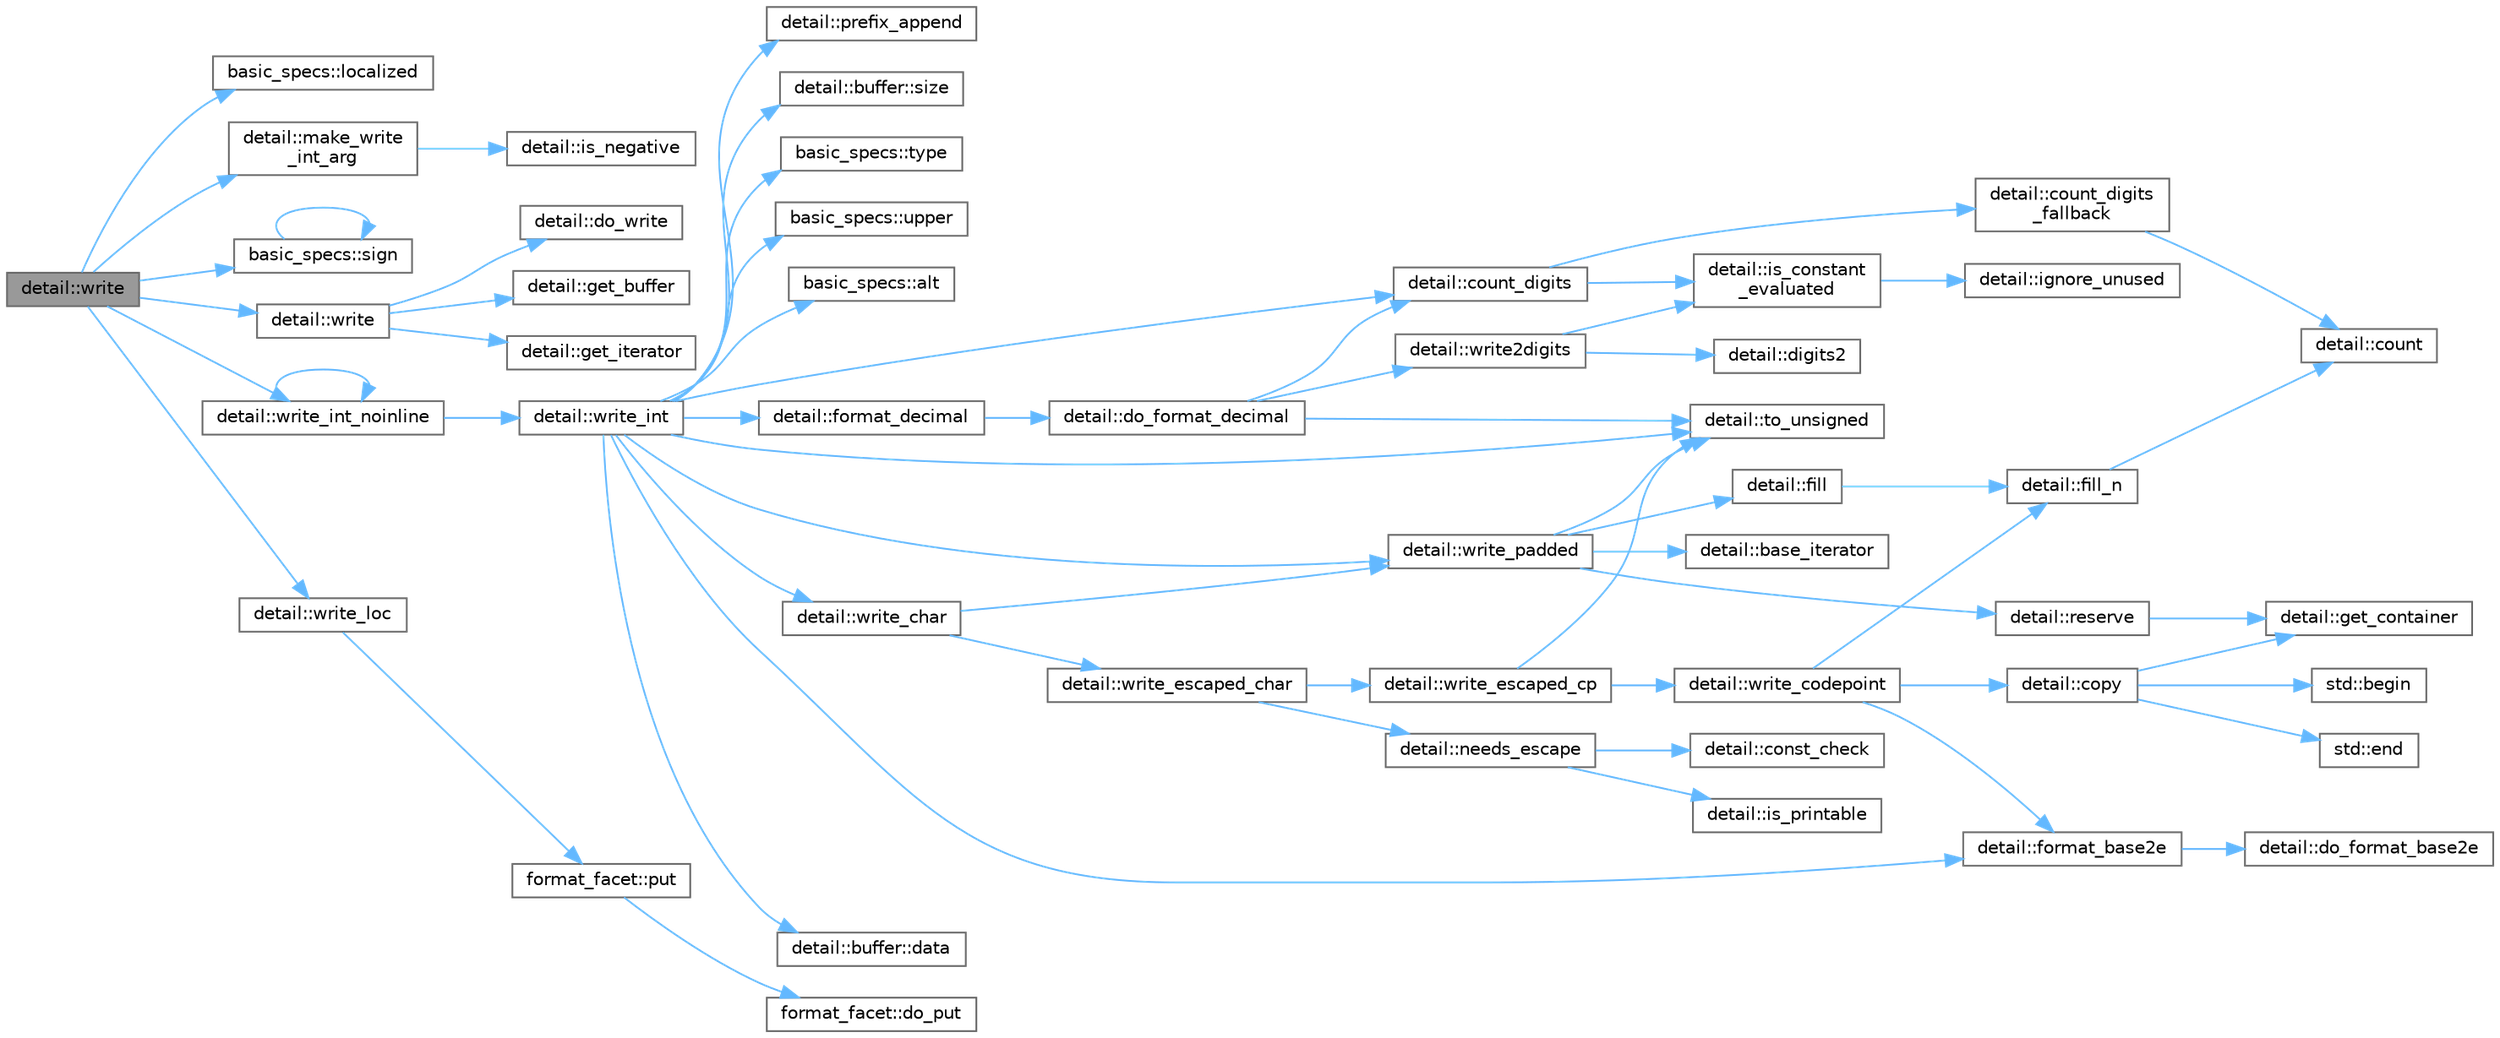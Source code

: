 digraph "detail::write"
{
 // LATEX_PDF_SIZE
  bgcolor="transparent";
  edge [fontname=Helvetica,fontsize=10,labelfontname=Helvetica,labelfontsize=10];
  node [fontname=Helvetica,fontsize=10,shape=box,height=0.2,width=0.4];
  rankdir="LR";
  Node1 [id="Node000001",label="detail::write",height=0.2,width=0.4,color="gray40", fillcolor="grey60", style="filled", fontcolor="black",tooltip=" "];
  Node1 -> Node2 [id="edge1_Node000001_Node000002",color="steelblue1",style="solid",tooltip=" "];
  Node2 [id="Node000002",label="basic_specs::localized",height=0.2,width=0.4,color="grey40", fillcolor="white", style="filled",URL="$classbasic__specs.html#a700f8055a08c9202a43f3207d46c6035",tooltip=" "];
  Node1 -> Node3 [id="edge2_Node000001_Node000003",color="steelblue1",style="solid",tooltip=" "];
  Node3 [id="Node000003",label="detail::make_write\l_int_arg",height=0.2,width=0.4,color="grey40", fillcolor="white", style="filled",URL="$namespacedetail.html#a478d668e4109e0961adaef0f2240a774",tooltip=" "];
  Node3 -> Node4 [id="edge3_Node000003_Node000004",color="steelblue1",style="solid",tooltip=" "];
  Node4 [id="Node000004",label="detail::is_negative",height=0.2,width=0.4,color="grey40", fillcolor="white", style="filled",URL="$namespacedetail.html#ad066261eea6878e8474f069668e9a592",tooltip=" "];
  Node1 -> Node5 [id="edge4_Node000001_Node000005",color="steelblue1",style="solid",tooltip=" "];
  Node5 [id="Node000005",label="basic_specs::sign",height=0.2,width=0.4,color="grey40", fillcolor="white", style="filled",URL="$classbasic__specs.html#a380e6ff33a8ae05e3ef479bf95696ad2",tooltip=" "];
  Node5 -> Node5 [id="edge5_Node000005_Node000005",color="steelblue1",style="solid",tooltip=" "];
  Node1 -> Node6 [id="edge6_Node000001_Node000006",color="steelblue1",style="solid",tooltip=" "];
  Node6 [id="Node000006",label="detail::write",height=0.2,width=0.4,color="grey40", fillcolor="white", style="filled",URL="$namespacedetail.html#a29dacf26eedc9e3575fb57329a5ca0a3",tooltip=" "];
  Node6 -> Node7 [id="edge7_Node000006_Node000007",color="steelblue1",style="solid",tooltip=" "];
  Node7 [id="Node000007",label="detail::do_write",height=0.2,width=0.4,color="grey40", fillcolor="white", style="filled",URL="$namespacedetail.html#a5007cc441bd246a9096070c10d1ea683",tooltip=" "];
  Node6 -> Node8 [id="edge8_Node000006_Node000008",color="steelblue1",style="solid",tooltip=" "];
  Node8 [id="Node000008",label="detail::get_buffer",height=0.2,width=0.4,color="grey40", fillcolor="white", style="filled",URL="$namespacedetail.html#ad803bb19df422bc4c4f92d75c7564437",tooltip=" "];
  Node6 -> Node9 [id="edge9_Node000006_Node000009",color="steelblue1",style="solid",tooltip=" "];
  Node9 [id="Node000009",label="detail::get_iterator",height=0.2,width=0.4,color="grey40", fillcolor="white", style="filled",URL="$namespacedetail.html#a05e3e231207d3f28f83261c2e7ad2fe5",tooltip=" "];
  Node1 -> Node10 [id="edge10_Node000001_Node000010",color="steelblue1",style="solid",tooltip=" "];
  Node10 [id="Node000010",label="detail::write_int_noinline",height=0.2,width=0.4,color="grey40", fillcolor="white", style="filled",URL="$namespacedetail.html#a0909fa61ae89d11ef2c856a2b0adde8c",tooltip=" "];
  Node10 -> Node11 [id="edge11_Node000010_Node000011",color="steelblue1",style="solid",tooltip=" "];
  Node11 [id="Node000011",label="detail::write_int",height=0.2,width=0.4,color="grey40", fillcolor="white", style="filled",URL="$namespacedetail.html#a53f64cca161818cc3e0d8ebce2a36335",tooltip=" "];
  Node11 -> Node12 [id="edge12_Node000011_Node000012",color="steelblue1",style="solid",tooltip=" "];
  Node12 [id="Node000012",label="basic_specs::alt",height=0.2,width=0.4,color="grey40", fillcolor="white", style="filled",URL="$classbasic__specs.html#aba82b10e634cd4cf7a2d107efc8269c8",tooltip=" "];
  Node11 -> Node13 [id="edge13_Node000011_Node000013",color="steelblue1",style="solid",tooltip=" "];
  Node13 [id="Node000013",label="detail::count_digits",height=0.2,width=0.4,color="grey40", fillcolor="white", style="filled",URL="$namespacedetail.html#ae970ad8cf6b25d7896f788089ca1b0eb",tooltip=" "];
  Node13 -> Node14 [id="edge14_Node000013_Node000014",color="steelblue1",style="solid",tooltip=" "];
  Node14 [id="Node000014",label="detail::count_digits\l_fallback",height=0.2,width=0.4,color="grey40", fillcolor="white", style="filled",URL="$namespacedetail.html#a300bc96ee936e9f6ef3565c8dff68a72",tooltip=" "];
  Node14 -> Node15 [id="edge15_Node000014_Node000015",color="steelblue1",style="solid",tooltip=" "];
  Node15 [id="Node000015",label="detail::count",height=0.2,width=0.4,color="grey40", fillcolor="white", style="filled",URL="$namespacedetail.html#adecb5dbdc5faeb0d252ab0f4cb92c8a9",tooltip=" "];
  Node13 -> Node16 [id="edge16_Node000013_Node000016",color="steelblue1",style="solid",tooltip=" "];
  Node16 [id="Node000016",label="detail::is_constant\l_evaluated",height=0.2,width=0.4,color="grey40", fillcolor="white", style="filled",URL="$namespacedetail.html#a75ed2634319883d038944529dbb954e2",tooltip=" "];
  Node16 -> Node17 [id="edge17_Node000016_Node000017",color="steelblue1",style="solid",tooltip=" "];
  Node17 [id="Node000017",label="detail::ignore_unused",height=0.2,width=0.4,color="grey40", fillcolor="white", style="filled",URL="$namespacedetail.html#a1fe84ebaf96215ce0665d95b3124c2df",tooltip=" "];
  Node11 -> Node18 [id="edge18_Node000011_Node000018",color="steelblue1",style="solid",tooltip=" "];
  Node18 [id="Node000018",label="detail::buffer::data",height=0.2,width=0.4,color="grey40", fillcolor="white", style="filled",URL="$classdetail_1_1buffer.html#aeb33e0a2d2be2bbca9e0236c148089c8",tooltip="Returns a pointer to the buffer data (not null-terminated)."];
  Node11 -> Node19 [id="edge19_Node000011_Node000019",color="steelblue1",style="solid",tooltip=" "];
  Node19 [id="Node000019",label="detail::format_base2e",height=0.2,width=0.4,color="grey40", fillcolor="white", style="filled",URL="$namespacedetail.html#ab088b92fe8fb376bc5ed34ac7a937d85",tooltip=" "];
  Node19 -> Node20 [id="edge20_Node000019_Node000020",color="steelblue1",style="solid",tooltip=" "];
  Node20 [id="Node000020",label="detail::do_format_base2e",height=0.2,width=0.4,color="grey40", fillcolor="white", style="filled",URL="$namespacedetail.html#a0cead3100599e5928b33fe60ec13838e",tooltip=" "];
  Node11 -> Node21 [id="edge21_Node000011_Node000021",color="steelblue1",style="solid",tooltip=" "];
  Node21 [id="Node000021",label="detail::format_decimal",height=0.2,width=0.4,color="grey40", fillcolor="white", style="filled",URL="$namespacedetail.html#af04e9c0225b4d7ed82a9c1d946319a3f",tooltip=" "];
  Node21 -> Node22 [id="edge22_Node000021_Node000022",color="steelblue1",style="solid",tooltip=" "];
  Node22 [id="Node000022",label="detail::do_format_decimal",height=0.2,width=0.4,color="grey40", fillcolor="white", style="filled",URL="$namespacedetail.html#ae25db05d115230b68094fc27377a987a",tooltip=" "];
  Node22 -> Node13 [id="edge23_Node000022_Node000013",color="steelblue1",style="solid",tooltip=" "];
  Node22 -> Node23 [id="edge24_Node000022_Node000023",color="steelblue1",style="solid",tooltip=" "];
  Node23 [id="Node000023",label="detail::to_unsigned",height=0.2,width=0.4,color="grey40", fillcolor="white", style="filled",URL="$namespacedetail.html#a4855e668246c731a97484efc329f2aac",tooltip=" "];
  Node22 -> Node24 [id="edge25_Node000022_Node000024",color="steelblue1",style="solid",tooltip=" "];
  Node24 [id="Node000024",label="detail::write2digits",height=0.2,width=0.4,color="grey40", fillcolor="white", style="filled",URL="$namespacedetail.html#ade16648d662a4c70e2500ae74ef7e671",tooltip=" "];
  Node24 -> Node25 [id="edge26_Node000024_Node000025",color="steelblue1",style="solid",tooltip=" "];
  Node25 [id="Node000025",label="detail::digits2",height=0.2,width=0.4,color="grey40", fillcolor="white", style="filled",URL="$namespacedetail.html#a6c4f7c079b8675a87a24a7cf0821c067",tooltip=" "];
  Node24 -> Node16 [id="edge27_Node000024_Node000016",color="steelblue1",style="solid",tooltip=" "];
  Node11 -> Node26 [id="edge28_Node000011_Node000026",color="steelblue1",style="solid",tooltip=" "];
  Node26 [id="Node000026",label="detail::prefix_append",height=0.2,width=0.4,color="grey40", fillcolor="white", style="filled",URL="$namespacedetail.html#a2a7a1f74b30af3e736df902c14733752",tooltip=" "];
  Node11 -> Node27 [id="edge29_Node000011_Node000027",color="steelblue1",style="solid",tooltip=" "];
  Node27 [id="Node000027",label="detail::buffer::size",height=0.2,width=0.4,color="grey40", fillcolor="white", style="filled",URL="$classdetail_1_1buffer.html#a8685285932360c284d19003fc4ba3edc",tooltip="Returns the size of this buffer."];
  Node11 -> Node23 [id="edge30_Node000011_Node000023",color="steelblue1",style="solid",tooltip=" "];
  Node11 -> Node28 [id="edge31_Node000011_Node000028",color="steelblue1",style="solid",tooltip=" "];
  Node28 [id="Node000028",label="basic_specs::type",height=0.2,width=0.4,color="grey40", fillcolor="white", style="filled",URL="$classbasic__specs.html#ab451ba98e651e28feab471f1871f1e5c",tooltip=" "];
  Node11 -> Node29 [id="edge32_Node000011_Node000029",color="steelblue1",style="solid",tooltip=" "];
  Node29 [id="Node000029",label="basic_specs::upper",height=0.2,width=0.4,color="grey40", fillcolor="white", style="filled",URL="$classbasic__specs.html#a833c72e9e4eca49a0ed1dca7caf0ce5d",tooltip=" "];
  Node11 -> Node30 [id="edge33_Node000011_Node000030",color="steelblue1",style="solid",tooltip=" "];
  Node30 [id="Node000030",label="detail::write_char",height=0.2,width=0.4,color="grey40", fillcolor="white", style="filled",URL="$namespacedetail.html#ab0aae7ee7bba24d57deb4b504354ecff",tooltip=" "];
  Node30 -> Node31 [id="edge34_Node000030_Node000031",color="steelblue1",style="solid",tooltip=" "];
  Node31 [id="Node000031",label="detail::write_escaped_char",height=0.2,width=0.4,color="grey40", fillcolor="white", style="filled",URL="$namespacedetail.html#a7caf37727bc2eb60a5699cea1a3ee573",tooltip=" "];
  Node31 -> Node32 [id="edge35_Node000031_Node000032",color="steelblue1",style="solid",tooltip=" "];
  Node32 [id="Node000032",label="detail::needs_escape",height=0.2,width=0.4,color="grey40", fillcolor="white", style="filled",URL="$namespacedetail.html#ab31cdd3925ccf6312ab598b0a05e9438",tooltip=" "];
  Node32 -> Node33 [id="edge36_Node000032_Node000033",color="steelblue1",style="solid",tooltip=" "];
  Node33 [id="Node000033",label="detail::const_check",height=0.2,width=0.4,color="grey40", fillcolor="white", style="filled",URL="$namespacedetail.html#a8a0f6a5093c0390e04f2d2091e0a42e0",tooltip=" "];
  Node32 -> Node34 [id="edge37_Node000032_Node000034",color="steelblue1",style="solid",tooltip=" "];
  Node34 [id="Node000034",label="detail::is_printable",height=0.2,width=0.4,color="grey40", fillcolor="white", style="filled",URL="$namespacedetail.html#ac3df1e29ebde78440f3595e480065a59",tooltip=" "];
  Node31 -> Node35 [id="edge38_Node000031_Node000035",color="steelblue1",style="solid",tooltip=" "];
  Node35 [id="Node000035",label="detail::write_escaped_cp",height=0.2,width=0.4,color="grey40", fillcolor="white", style="filled",URL="$namespacedetail.html#aa81687180342a81e3aba60a89114c326",tooltip=" "];
  Node35 -> Node23 [id="edge39_Node000035_Node000023",color="steelblue1",style="solid",tooltip=" "];
  Node35 -> Node36 [id="edge40_Node000035_Node000036",color="steelblue1",style="solid",tooltip=" "];
  Node36 [id="Node000036",label="detail::write_codepoint",height=0.2,width=0.4,color="grey40", fillcolor="white", style="filled",URL="$namespacedetail.html#ab3ecf21157a9e97d57bdce2bdc50460c",tooltip=" "];
  Node36 -> Node37 [id="edge41_Node000036_Node000037",color="steelblue1",style="solid",tooltip=" "];
  Node37 [id="Node000037",label="detail::copy",height=0.2,width=0.4,color="grey40", fillcolor="white", style="filled",URL="$namespacedetail.html#a99c9eb385532e77a130cab09c2e4bb4a",tooltip=" "];
  Node37 -> Node38 [id="edge42_Node000037_Node000038",color="steelblue1",style="solid",tooltip=" "];
  Node38 [id="Node000038",label="std::begin",height=0.2,width=0.4,color="grey40", fillcolor="white", style="filled",URL="$namespacestd.html#aec76fc52a775d29bc4058c8e1405045a",tooltip=" "];
  Node37 -> Node39 [id="edge43_Node000037_Node000039",color="steelblue1",style="solid",tooltip=" "];
  Node39 [id="Node000039",label="std::end",height=0.2,width=0.4,color="grey40", fillcolor="white", style="filled",URL="$namespacestd.html#a35f71a4c49ddf38bb590177e3a4b2598",tooltip=" "];
  Node37 -> Node40 [id="edge44_Node000037_Node000040",color="steelblue1",style="solid",tooltip=" "];
  Node40 [id="Node000040",label="detail::get_container",height=0.2,width=0.4,color="grey40", fillcolor="white", style="filled",URL="$namespacedetail.html#af62b8ecae06b01578e2c0cca738f3cf4",tooltip=" "];
  Node36 -> Node41 [id="edge45_Node000036_Node000041",color="steelblue1",style="solid",tooltip=" "];
  Node41 [id="Node000041",label="detail::fill_n",height=0.2,width=0.4,color="grey40", fillcolor="white", style="filled",URL="$namespacedetail.html#a818b390bd30ad25b638f7b067cb50f15",tooltip=" "];
  Node41 -> Node15 [id="edge46_Node000041_Node000015",color="steelblue1",style="solid",tooltip=" "];
  Node36 -> Node19 [id="edge47_Node000036_Node000019",color="steelblue1",style="solid",tooltip=" "];
  Node30 -> Node42 [id="edge48_Node000030_Node000042",color="steelblue1",style="solid",tooltip=" "];
  Node42 [id="Node000042",label="detail::write_padded",height=0.2,width=0.4,color="grey40", fillcolor="white", style="filled",URL="$namespacedetail.html#a0eaaee0f61fbc947ad6faa742d576f71",tooltip=" "];
  Node42 -> Node43 [id="edge49_Node000042_Node000043",color="steelblue1",style="solid",tooltip=" "];
  Node43 [id="Node000043",label="detail::base_iterator",height=0.2,width=0.4,color="grey40", fillcolor="white", style="filled",URL="$namespacedetail.html#a5413910b6166f972a59eff4e9a8613ce",tooltip=" "];
  Node42 -> Node44 [id="edge50_Node000042_Node000044",color="steelblue1",style="solid",tooltip=" "];
  Node44 [id="Node000044",label="detail::fill",height=0.2,width=0.4,color="grey40", fillcolor="white", style="filled",URL="$namespacedetail.html#a9696d7d396b733f3cbe7b85806ef97ca",tooltip=" "];
  Node44 -> Node41 [id="edge51_Node000044_Node000041",color="steelblue1",style="solid",tooltip=" "];
  Node42 -> Node45 [id="edge52_Node000042_Node000045",color="steelblue1",style="solid",tooltip=" "];
  Node45 [id="Node000045",label="detail::reserve",height=0.2,width=0.4,color="grey40", fillcolor="white", style="filled",URL="$namespacedetail.html#ac9ecf54c5caded030f63505c8d9ac60a",tooltip=" "];
  Node45 -> Node40 [id="edge53_Node000045_Node000040",color="steelblue1",style="solid",tooltip=" "];
  Node42 -> Node23 [id="edge54_Node000042_Node000023",color="steelblue1",style="solid",tooltip=" "];
  Node11 -> Node42 [id="edge55_Node000011_Node000042",color="steelblue1",style="solid",tooltip=" "];
  Node10 -> Node10 [id="edge56_Node000010_Node000010",color="steelblue1",style="solid",tooltip=" "];
  Node1 -> Node46 [id="edge57_Node000001_Node000046",color="steelblue1",style="solid",tooltip=" "];
  Node46 [id="Node000046",label="detail::write_loc",height=0.2,width=0.4,color="grey40", fillcolor="white", style="filled",URL="$namespacedetail.html#ab942362d8dd1e8049541fca6fda70c1f",tooltip=" "];
  Node46 -> Node47 [id="edge58_Node000046_Node000047",color="steelblue1",style="solid",tooltip=" "];
  Node47 [id="Node000047",label="format_facet::put",height=0.2,width=0.4,color="grey40", fillcolor="white", style="filled",URL="$classformat__facet.html#a3579f42d18450888329224bf76618527",tooltip=" "];
  Node47 -> Node48 [id="edge59_Node000047_Node000048",color="steelblue1",style="solid",tooltip=" "];
  Node48 [id="Node000048",label="format_facet::do_put",height=0.2,width=0.4,color="grey40", fillcolor="white", style="filled",URL="$classformat__facet.html#aa4931a45a940a6d5697150590270e4a3",tooltip=" "];
}

